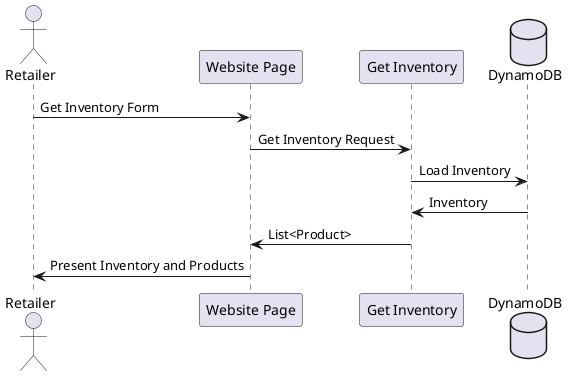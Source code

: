 @startuml
'https://plantuml.com/sequence-diagram

actor "Retailer" as client
participant "Website Page" as apiGateway
participant "Get Inventory" as getInventoryActivity
database "DynamoDB" as dynamoDB

client -> apiGateway : Get Inventory Form
apiGateway -> getInventoryActivity : Get Inventory Request
getInventoryActivity -> dynamoDB : Load Inventory

dynamoDB -> getInventoryActivity : Inventory
getInventoryActivity -> apiGateway : List<Product>
apiGateway -> client : Present Inventory and Products
@enduml